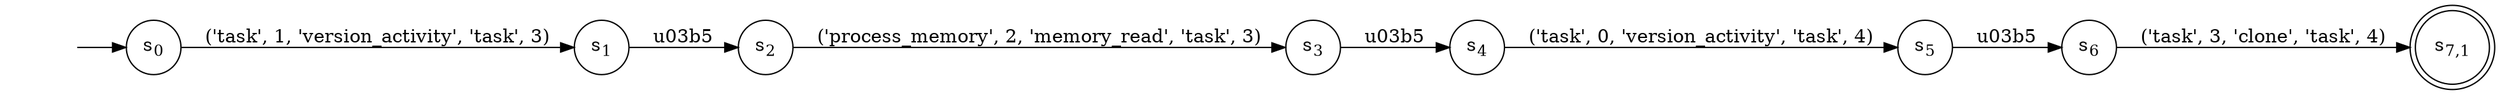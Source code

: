 digraph NFA {
    rankdir = LR;
    I [style = invis];
    I -> S0;
    S0 [label = <s<sub>0</sub>>, shape = circle];
    S1 [label = <s<sub>1</sub>>, shape = circle];
    S2 [label = <s<sub>2</sub>>, shape = circle];
    S3 [label = <s<sub>3</sub>>, shape = circle];
    S4 [label = <s<sub>4</sub>>, shape = circle];
    S5 [label = <s<sub>5</sub>>, shape = circle];
    S6 [label = <s<sub>6</sub>>, shape = circle];
    S7 [label = <s<sub>7,1</sub>>, shape = circle, peripheries = 2];
    S6 -> S7 [label = "('task', 3, 'clone', 'task', 4)"];
    S5 -> S6 [label = "\u03b5"];
    S4 -> S5 [label = "('task', 0, 'version_activity', 'task', 4)"];
    S3 -> S4 [label = "\u03b5"];
    S2 -> S3 [label = "('process_memory', 2, 'memory_read', 'task', 3)"];
    S1 -> S2 [label = "\u03b5"];
    S0 -> S1 [label = "('task', 1, 'version_activity', 'task', 3)"];
}
